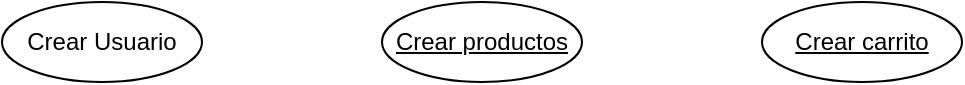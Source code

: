 <mxfile version="21.2.8" type="device">
  <diagram name="Página-1" id="EOhHKl59hrI5GbtAFjP3">
    <mxGraphModel dx="1120" dy="490" grid="1" gridSize="10" guides="1" tooltips="1" connect="1" arrows="1" fold="1" page="1" pageScale="1" pageWidth="827" pageHeight="1169" math="0" shadow="0">
      <root>
        <mxCell id="0" />
        <mxCell id="1" parent="0" />
        <mxCell id="WcOr_gGEvNDVArFTOWti-2" value="Crear Usuario" style="ellipse;whiteSpace=wrap;html=1;align=center;" vertex="1" parent="1">
          <mxGeometry x="190" y="50" width="100" height="40" as="geometry" />
        </mxCell>
        <mxCell id="WcOr_gGEvNDVArFTOWti-3" value="Crear productos" style="ellipse;whiteSpace=wrap;html=1;align=center;fontStyle=4;" vertex="1" parent="1">
          <mxGeometry x="380" y="50" width="100" height="40" as="geometry" />
        </mxCell>
        <mxCell id="WcOr_gGEvNDVArFTOWti-4" value="Crear carrito" style="ellipse;whiteSpace=wrap;html=1;align=center;fontStyle=4;" vertex="1" parent="1">
          <mxGeometry x="570" y="50" width="100" height="40" as="geometry" />
        </mxCell>
      </root>
    </mxGraphModel>
  </diagram>
</mxfile>

